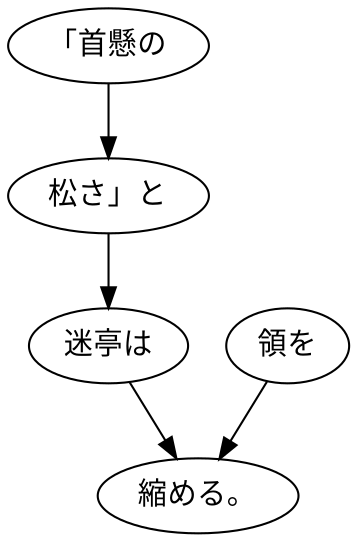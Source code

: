 digraph graph1066 {
	node0 [label="「首懸の"];
	node1 [label="松さ」と"];
	node2 [label="迷亭は"];
	node3 [label="領を"];
	node4 [label="縮める。"];
	node0 -> node1;
	node1 -> node2;
	node2 -> node4;
	node3 -> node4;
}
